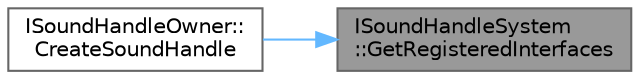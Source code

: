 digraph "ISoundHandleSystem::GetRegisteredInterfaces"
{
 // INTERACTIVE_SVG=YES
 // LATEX_PDF_SIZE
  bgcolor="transparent";
  edge [fontname=Helvetica,fontsize=10,labelfontname=Helvetica,labelfontsize=10];
  node [fontname=Helvetica,fontsize=10,shape=box,height=0.2,width=0.4];
  rankdir="RL";
  Node1 [id="Node000001",label="ISoundHandleSystem\l::GetRegisteredInterfaces",height=0.2,width=0.4,color="gray40", fillcolor="grey60", style="filled", fontcolor="black",tooltip=" "];
  Node1 -> Node2 [id="edge1_Node000001_Node000002",dir="back",color="steelblue1",style="solid",tooltip=" "];
  Node2 [id="Node000002",label="ISoundHandleOwner::\lCreateSoundHandle",height=0.2,width=0.4,color="grey40", fillcolor="white", style="filled",URL="$d6/dc8/classISoundHandleOwner.html#a2c8dbb34ce86eb6dcdf11dbeaffc3ad0",tooltip=" "];
}

